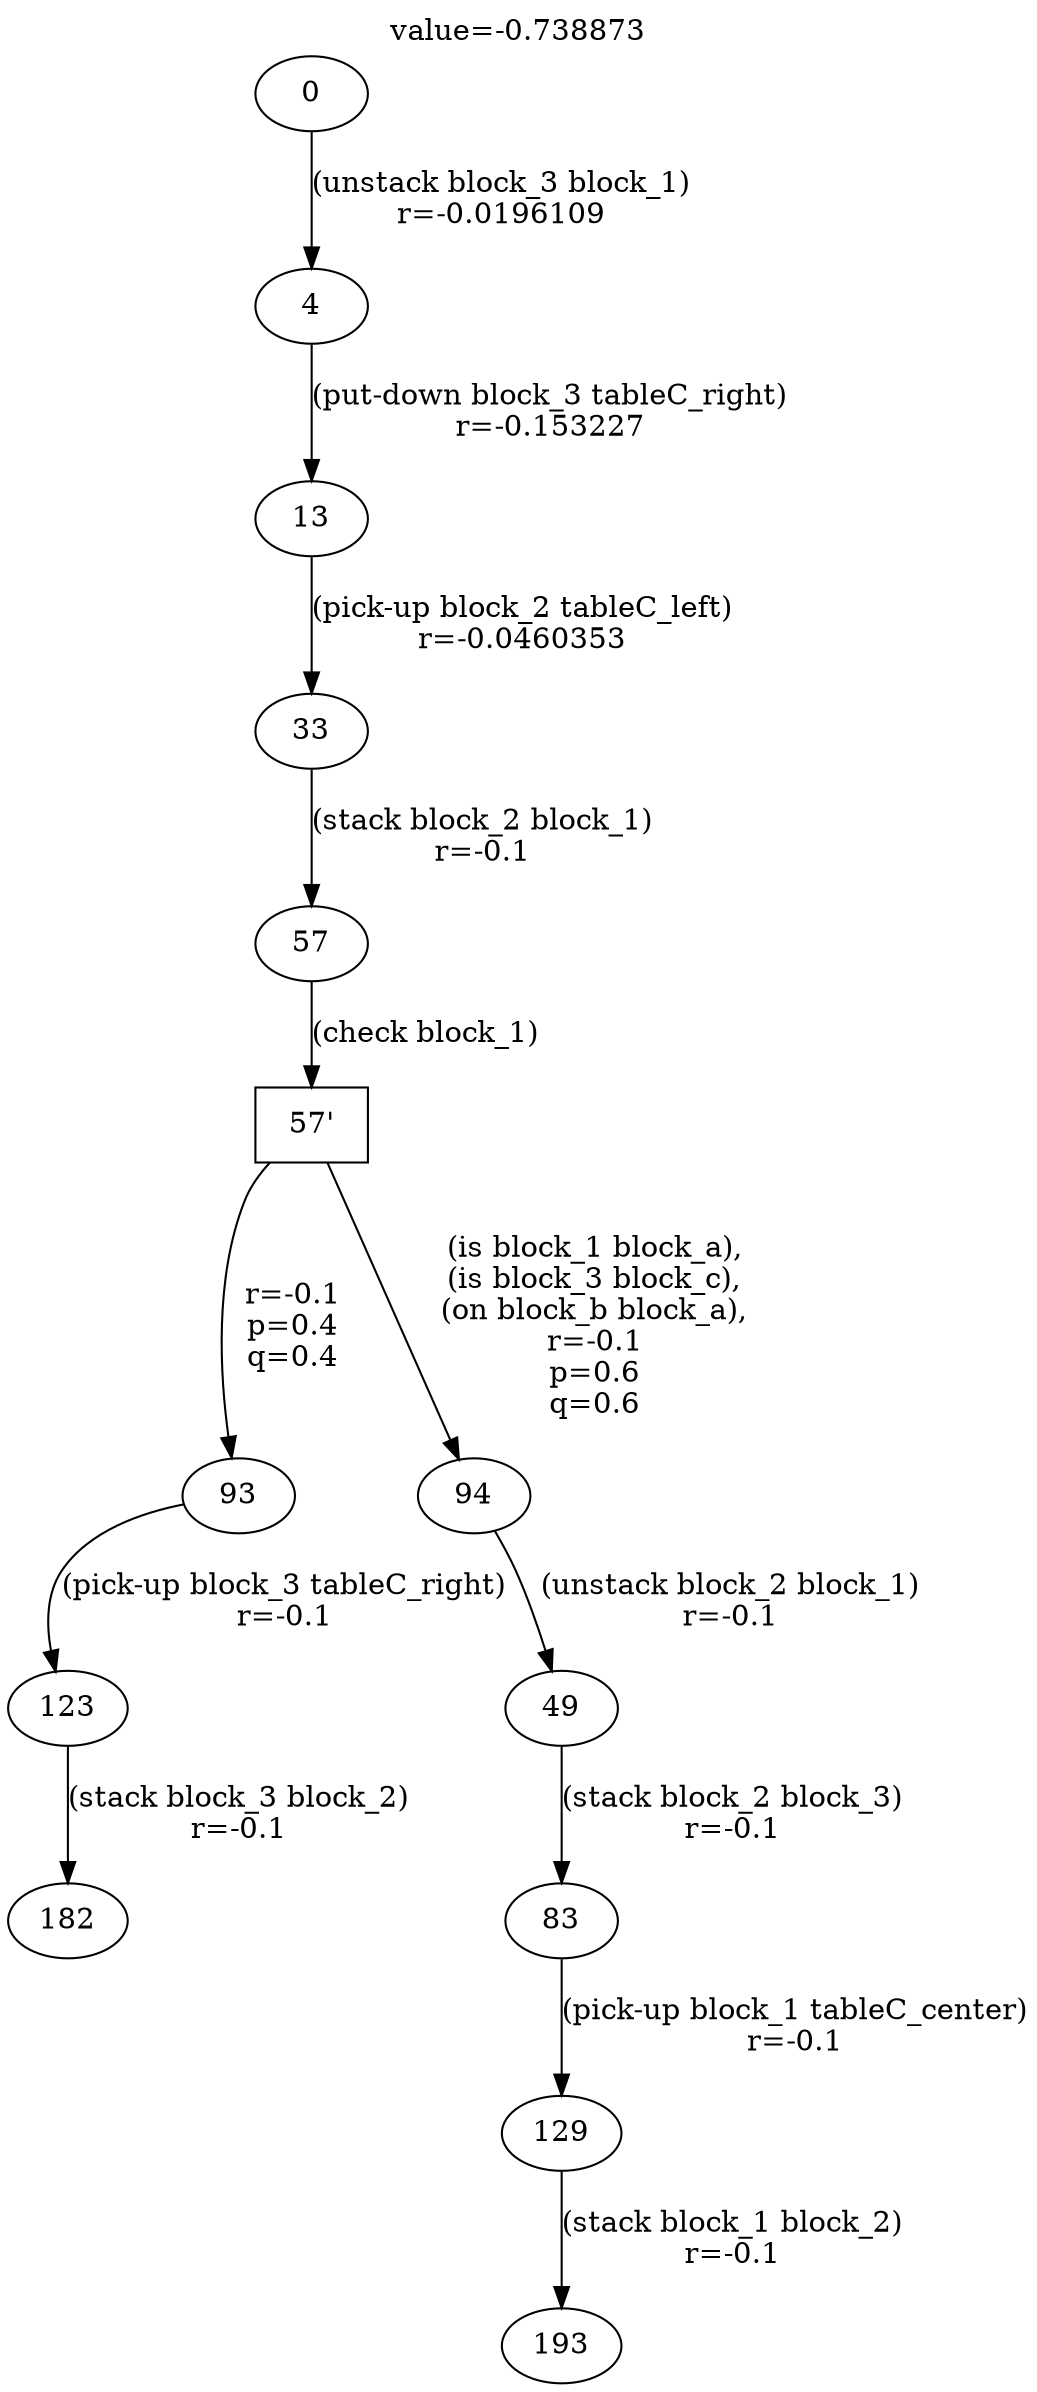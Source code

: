 digraph g{
label="value=-0.738873"
labelloc=top
0->4 [ label="(unstack block_3 block_1)
r=-0.0196109" ];
4->13 [ label="(put-down block_3 tableC_right)
r=-0.153227" ];
13->33 [ label="(pick-up block_2 tableC_left)
r=-0.0460353" ];
33->57 [ label="(stack block_2 block_1)
r=-0.1" ];
"57'" [ shape=box ] ;
57->"57'" [ label="(check block_1)" ];
"57'"->93 [ label="
r=-0.1
p=0.4
q=0.4" ];
93->123 [ label="(pick-up block_3 tableC_right)
r=-0.1" ];
123->182 [ label="(stack block_3 block_2)
r=-0.1" ];
"57'"->94 [ label="
(is block_1 block_a),
(is block_3 block_c),
(on block_b block_a),
r=-0.1
p=0.6
q=0.6" ];
94->49 [ label="(unstack block_2 block_1)
r=-0.1" ];
49->83 [ label="(stack block_2 block_3)
r=-0.1" ];
83->129 [ label="(pick-up block_1 tableC_center)
r=-0.1" ];
129->193 [ label="(stack block_1 block_2)
r=-0.1" ];
}
